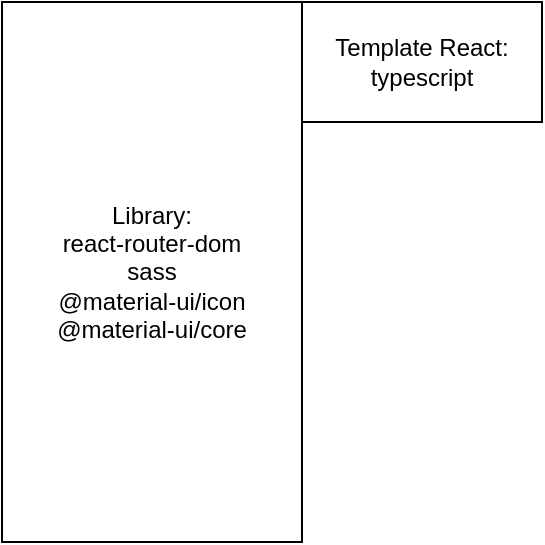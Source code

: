 <mxfile version="14.6.13" type="device"><diagram id="REyz1Hg2Qb6AWxQWfWa9" name="Page-1"><mxGraphModel dx="946" dy="640" grid="1" gridSize="10" guides="1" tooltips="1" connect="1" arrows="1" fold="1" page="1" pageScale="1" pageWidth="850" pageHeight="1100" math="0" shadow="0"><root><mxCell id="0"/><mxCell id="1" parent="0"/><mxCell id="vCYYCdfYnz4Mxr3hlrBp-1" value="Library:&lt;br&gt;react-router-dom&lt;br&gt;sass&lt;br&gt;@material-ui/icon&lt;br&gt;@material-ui/core" style="rounded=0;whiteSpace=wrap;html=1;" vertex="1" parent="1"><mxGeometry width="150" height="270" as="geometry"/></mxCell><mxCell id="vCYYCdfYnz4Mxr3hlrBp-2" value="Template React: typescript" style="rounded=0;whiteSpace=wrap;html=1;" vertex="1" parent="1"><mxGeometry x="150" width="120" height="60" as="geometry"/></mxCell></root></mxGraphModel></diagram></mxfile>